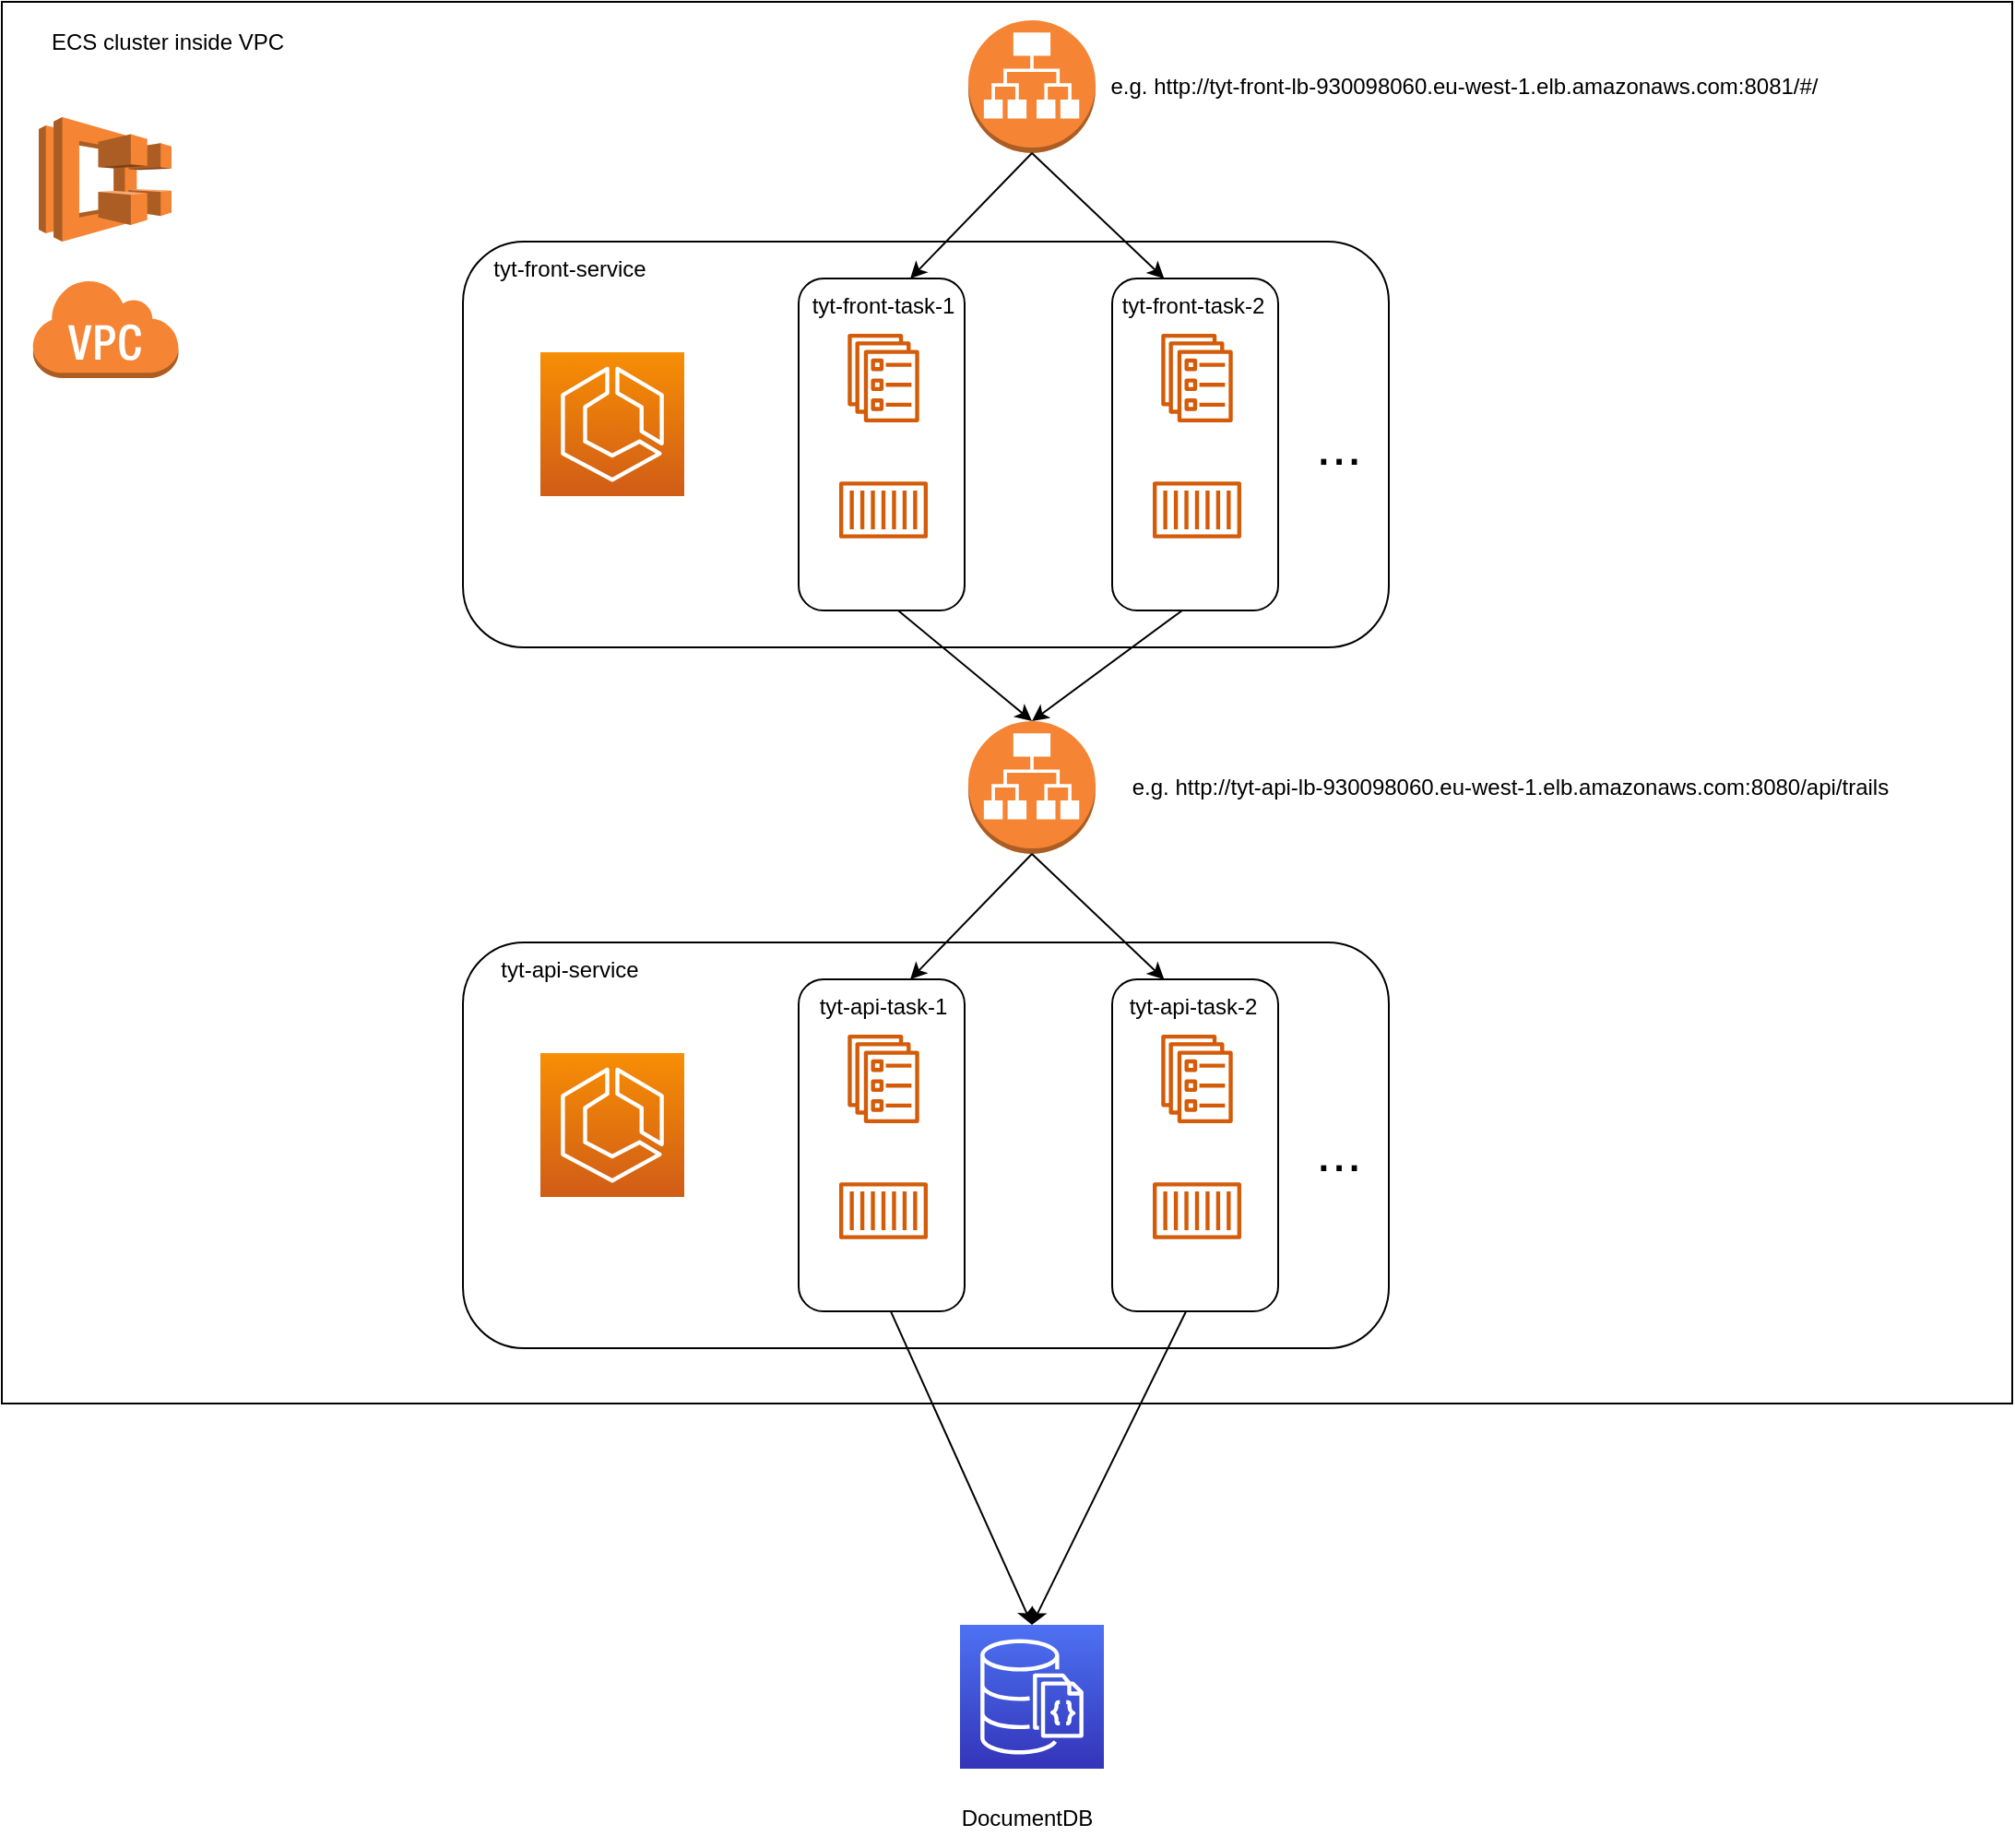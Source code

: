 <mxfile version="16.1.2" type="device"><diagram id="nvGMDL_PFmodFWUAd6YQ" name="Page-1"><mxGraphModel dx="1673" dy="1029" grid="1" gridSize="10" guides="1" tooltips="1" connect="1" arrows="1" fold="1" page="1" pageScale="1" pageWidth="1654" pageHeight="1169" math="0" shadow="0"><root><mxCell id="0"/><mxCell id="1" parent="0"/><mxCell id="eIJciWb57cK-h_J4Vrib-34" value="" style="rounded=1;whiteSpace=wrap;html=1;fillColor=none;align=left;" vertex="1" parent="1"><mxGeometry x="420" y="130" width="502" height="220" as="geometry"/></mxCell><mxCell id="eIJciWb57cK-h_J4Vrib-41" value="" style="rounded=0;whiteSpace=wrap;html=1;fillColor=none;" vertex="1" parent="1"><mxGeometry x="170" width="1090" height="760" as="geometry"/></mxCell><mxCell id="eIJciWb57cK-h_J4Vrib-1" value="" style="sketch=0;points=[[0,0,0],[0.25,0,0],[0.5,0,0],[0.75,0,0],[1,0,0],[0,1,0],[0.25,1,0],[0.5,1,0],[0.75,1,0],[1,1,0],[0,0.25,0],[0,0.5,0],[0,0.75,0],[1,0.25,0],[1,0.5,0],[1,0.75,0]];outlineConnect=0;fontColor=#232F3E;gradientColor=#4D72F3;gradientDirection=north;fillColor=#3334B9;strokeColor=#ffffff;dashed=0;verticalLabelPosition=bottom;verticalAlign=top;align=center;html=1;fontSize=12;fontStyle=0;aspect=fixed;shape=mxgraph.aws4.resourceIcon;resIcon=mxgraph.aws4.documentdb_with_mongodb_compatibility;" vertex="1" parent="1"><mxGeometry x="689.5" y="880" width="78" height="78" as="geometry"/></mxCell><mxCell id="eIJciWb57cK-h_J4Vrib-2" value="" style="sketch=0;outlineConnect=0;fontColor=#232F3E;gradientColor=none;fillColor=#D45B07;strokeColor=none;dashed=0;verticalLabelPosition=bottom;verticalAlign=top;align=center;html=1;fontSize=12;fontStyle=0;aspect=fixed;pointerEvents=1;shape=mxgraph.aws4.ecs_service;" vertex="1" parent="1"><mxGeometry x="628.5" y="560" width="39" height="48" as="geometry"/></mxCell><mxCell id="eIJciWb57cK-h_J4Vrib-4" value="" style="sketch=0;outlineConnect=0;fontColor=#232F3E;gradientColor=none;fillColor=#D45B07;strokeColor=none;dashed=0;verticalLabelPosition=bottom;verticalAlign=top;align=center;html=1;fontSize=12;fontStyle=0;aspect=fixed;pointerEvents=1;shape=mxgraph.aws4.container_1;" vertex="1" parent="1"><mxGeometry x="624" y="640" width="48" height="31" as="geometry"/></mxCell><mxCell id="eIJciWb57cK-h_J4Vrib-5" value="" style="rounded=1;whiteSpace=wrap;html=1;fillColor=none;" vertex="1" parent="1"><mxGeometry x="602" y="530" width="90" height="180" as="geometry"/></mxCell><mxCell id="eIJciWb57cK-h_J4Vrib-6" value="" style="sketch=0;points=[[0,0,0],[0.25,0,0],[0.5,0,0],[0.75,0,0],[1,0,0],[0,1,0],[0.25,1,0],[0.5,1,0],[0.75,1,0],[1,1,0],[0,0.25,0],[0,0.5,0],[0,0.75,0],[1,0.25,0],[1,0.5,0],[1,0.75,0]];outlineConnect=0;fontColor=#232F3E;gradientColor=#F78E04;gradientDirection=north;fillColor=#D05C17;strokeColor=#ffffff;dashed=0;verticalLabelPosition=bottom;verticalAlign=top;align=center;html=1;fontSize=12;fontStyle=0;aspect=fixed;shape=mxgraph.aws4.resourceIcon;resIcon=mxgraph.aws4.ecs;" vertex="1" parent="1"><mxGeometry x="462" y="570" width="78" height="78" as="geometry"/></mxCell><mxCell id="eIJciWb57cK-h_J4Vrib-7" value="" style="sketch=0;outlineConnect=0;fontColor=#232F3E;gradientColor=none;fillColor=#D45B07;strokeColor=none;dashed=0;verticalLabelPosition=bottom;verticalAlign=top;align=center;html=1;fontSize=12;fontStyle=0;aspect=fixed;pointerEvents=1;shape=mxgraph.aws4.ecs_service;" vertex="1" parent="1"><mxGeometry x="798.5" y="560" width="39" height="48" as="geometry"/></mxCell><mxCell id="eIJciWb57cK-h_J4Vrib-8" value="" style="sketch=0;outlineConnect=0;fontColor=#232F3E;gradientColor=none;fillColor=#D45B07;strokeColor=none;dashed=0;verticalLabelPosition=bottom;verticalAlign=top;align=center;html=1;fontSize=12;fontStyle=0;aspect=fixed;pointerEvents=1;shape=mxgraph.aws4.container_1;" vertex="1" parent="1"><mxGeometry x="794" y="640" width="48" height="31" as="geometry"/></mxCell><mxCell id="eIJciWb57cK-h_J4Vrib-9" value="" style="rounded=1;whiteSpace=wrap;html=1;fillColor=none;" vertex="1" parent="1"><mxGeometry x="772" y="530" width="90" height="180" as="geometry"/></mxCell><mxCell id="eIJciWb57cK-h_J4Vrib-10" value="" style="outlineConnect=0;dashed=0;verticalLabelPosition=bottom;verticalAlign=top;align=center;html=1;shape=mxgraph.aws3.application_load_balancer;fillColor=#F58534;gradientColor=none;" vertex="1" parent="1"><mxGeometry x="694" y="390" width="69" height="72" as="geometry"/></mxCell><mxCell id="eIJciWb57cK-h_J4Vrib-11" value="" style="rounded=1;whiteSpace=wrap;html=1;fillColor=none;align=left;" vertex="1" parent="1"><mxGeometry x="420" y="510" width="502" height="220" as="geometry"/></mxCell><mxCell id="eIJciWb57cK-h_J4Vrib-12" value="tyt-api-service" style="text;html=1;strokeColor=none;fillColor=none;align=center;verticalAlign=middle;whiteSpace=wrap;rounded=0;" vertex="1" parent="1"><mxGeometry x="432" y="510" width="92" height="30" as="geometry"/></mxCell><mxCell id="eIJciWb57cK-h_J4Vrib-13" value="tyt-api-task-1" style="text;html=1;strokeColor=none;fillColor=none;align=center;verticalAlign=middle;whiteSpace=wrap;rounded=0;" vertex="1" parent="1"><mxGeometry x="602" y="530" width="92" height="30" as="geometry"/></mxCell><mxCell id="eIJciWb57cK-h_J4Vrib-14" value="tyt-api-task-2" style="text;html=1;strokeColor=none;fillColor=none;align=center;verticalAlign=middle;whiteSpace=wrap;rounded=0;" vertex="1" parent="1"><mxGeometry x="770" y="530" width="92" height="30" as="geometry"/></mxCell><mxCell id="eIJciWb57cK-h_J4Vrib-15" value="" style="endArrow=classic;html=1;rounded=0;exitX=0.5;exitY=1;exitDx=0;exitDy=0;exitPerimeter=0;" edge="1" parent="1" source="eIJciWb57cK-h_J4Vrib-10" target="eIJciWb57cK-h_J4Vrib-13"><mxGeometry width="50" height="50" relative="1" as="geometry"><mxPoint x="712" y="610" as="sourcePoint"/><mxPoint x="762" y="560" as="targetPoint"/></mxGeometry></mxCell><mxCell id="eIJciWb57cK-h_J4Vrib-16" value="" style="endArrow=classic;html=1;rounded=0;exitX=0.5;exitY=1;exitDx=0;exitDy=0;exitPerimeter=0;" edge="1" parent="1" source="eIJciWb57cK-h_J4Vrib-10" target="eIJciWb57cK-h_J4Vrib-14"><mxGeometry width="50" height="50" relative="1" as="geometry"><mxPoint x="736.5" y="402" as="sourcePoint"/><mxPoint x="665.696" y="540" as="targetPoint"/></mxGeometry></mxCell><mxCell id="eIJciWb57cK-h_J4Vrib-19" value="" style="endArrow=classic;html=1;rounded=0;exitX=0.462;exitY=0.909;exitDx=0;exitDy=0;entryX=0.5;entryY=0;entryDx=0;entryDy=0;entryPerimeter=0;exitPerimeter=0;" edge="1" parent="1" source="eIJciWb57cK-h_J4Vrib-11" target="eIJciWb57cK-h_J4Vrib-1"><mxGeometry width="50" height="50" relative="1" as="geometry"><mxPoint x="712" y="610" as="sourcePoint"/><mxPoint x="762" y="560" as="targetPoint"/></mxGeometry></mxCell><mxCell id="eIJciWb57cK-h_J4Vrib-22" value="" style="endArrow=classic;html=1;rounded=0;entryX=0.5;entryY=0;entryDx=0;entryDy=0;entryPerimeter=0;exitX=0.781;exitY=0.909;exitDx=0;exitDy=0;exitPerimeter=0;" edge="1" parent="1" source="eIJciWb57cK-h_J4Vrib-11" target="eIJciWb57cK-h_J4Vrib-1"><mxGeometry width="50" height="50" relative="1" as="geometry"><mxPoint x="852" y="750" as="sourcePoint"/><mxPoint x="743" y="790" as="targetPoint"/></mxGeometry></mxCell><mxCell id="eIJciWb57cK-h_J4Vrib-24" value="" style="outlineConnect=0;dashed=0;verticalLabelPosition=bottom;verticalAlign=top;align=center;html=1;shape=mxgraph.aws3.ecs;fillColor=#F58534;gradientColor=none;rounded=1;" vertex="1" parent="1"><mxGeometry x="190" y="62.5" width="72" height="67.5" as="geometry"/></mxCell><mxCell id="eIJciWb57cK-h_J4Vrib-26" value="" style="sketch=0;outlineConnect=0;fontColor=#232F3E;gradientColor=none;fillColor=#D45B07;strokeColor=none;dashed=0;verticalLabelPosition=bottom;verticalAlign=top;align=center;html=1;fontSize=12;fontStyle=0;aspect=fixed;pointerEvents=1;shape=mxgraph.aws4.ecs_service;" vertex="1" parent="1"><mxGeometry x="628.5" y="180" width="39" height="48" as="geometry"/></mxCell><mxCell id="eIJciWb57cK-h_J4Vrib-27" value="" style="sketch=0;outlineConnect=0;fontColor=#232F3E;gradientColor=none;fillColor=#D45B07;strokeColor=none;dashed=0;verticalLabelPosition=bottom;verticalAlign=top;align=center;html=1;fontSize=12;fontStyle=0;aspect=fixed;pointerEvents=1;shape=mxgraph.aws4.container_1;" vertex="1" parent="1"><mxGeometry x="624" y="260" width="48" height="31" as="geometry"/></mxCell><mxCell id="eIJciWb57cK-h_J4Vrib-28" value="" style="rounded=1;whiteSpace=wrap;html=1;fillColor=none;" vertex="1" parent="1"><mxGeometry x="602" y="150" width="90" height="180" as="geometry"/></mxCell><mxCell id="eIJciWb57cK-h_J4Vrib-29" value="" style="sketch=0;points=[[0,0,0],[0.25,0,0],[0.5,0,0],[0.75,0,0],[1,0,0],[0,1,0],[0.25,1,0],[0.5,1,0],[0.75,1,0],[1,1,0],[0,0.25,0],[0,0.5,0],[0,0.75,0],[1,0.25,0],[1,0.5,0],[1,0.75,0]];outlineConnect=0;fontColor=#232F3E;gradientColor=#F78E04;gradientDirection=north;fillColor=#D05C17;strokeColor=#ffffff;dashed=0;verticalLabelPosition=bottom;verticalAlign=top;align=center;html=1;fontSize=12;fontStyle=0;aspect=fixed;shape=mxgraph.aws4.resourceIcon;resIcon=mxgraph.aws4.ecs;" vertex="1" parent="1"><mxGeometry x="462" y="190" width="78" height="78" as="geometry"/></mxCell><mxCell id="eIJciWb57cK-h_J4Vrib-30" value="" style="sketch=0;outlineConnect=0;fontColor=#232F3E;gradientColor=none;fillColor=#D45B07;strokeColor=none;dashed=0;verticalLabelPosition=bottom;verticalAlign=top;align=center;html=1;fontSize=12;fontStyle=0;aspect=fixed;pointerEvents=1;shape=mxgraph.aws4.ecs_service;" vertex="1" parent="1"><mxGeometry x="798.5" y="180" width="39" height="48" as="geometry"/></mxCell><mxCell id="eIJciWb57cK-h_J4Vrib-31" value="" style="sketch=0;outlineConnect=0;fontColor=#232F3E;gradientColor=none;fillColor=#D45B07;strokeColor=none;dashed=0;verticalLabelPosition=bottom;verticalAlign=top;align=center;html=1;fontSize=12;fontStyle=0;aspect=fixed;pointerEvents=1;shape=mxgraph.aws4.container_1;" vertex="1" parent="1"><mxGeometry x="794" y="260" width="48" height="31" as="geometry"/></mxCell><mxCell id="eIJciWb57cK-h_J4Vrib-32" value="" style="rounded=1;whiteSpace=wrap;html=1;fillColor=none;" vertex="1" parent="1"><mxGeometry x="772" y="150" width="90" height="180" as="geometry"/></mxCell><mxCell id="eIJciWb57cK-h_J4Vrib-33" value="" style="outlineConnect=0;dashed=0;verticalLabelPosition=bottom;verticalAlign=top;align=center;html=1;shape=mxgraph.aws3.application_load_balancer;fillColor=#F58534;gradientColor=none;" vertex="1" parent="1"><mxGeometry x="694" y="10" width="69" height="72" as="geometry"/></mxCell><mxCell id="eIJciWb57cK-h_J4Vrib-35" value="tyt-front-service" style="text;html=1;strokeColor=none;fillColor=none;align=center;verticalAlign=middle;whiteSpace=wrap;rounded=0;" vertex="1" parent="1"><mxGeometry x="432" y="130" width="92" height="30" as="geometry"/></mxCell><mxCell id="eIJciWb57cK-h_J4Vrib-36" value="tyt-front-task-1" style="text;html=1;strokeColor=none;fillColor=none;align=center;verticalAlign=middle;whiteSpace=wrap;rounded=0;" vertex="1" parent="1"><mxGeometry x="602" y="150" width="92" height="30" as="geometry"/></mxCell><mxCell id="eIJciWb57cK-h_J4Vrib-37" value="tyt-front-task-2" style="text;html=1;strokeColor=none;fillColor=none;align=center;verticalAlign=middle;whiteSpace=wrap;rounded=0;" vertex="1" parent="1"><mxGeometry x="770" y="150" width="92" height="30" as="geometry"/></mxCell><mxCell id="eIJciWb57cK-h_J4Vrib-38" value="" style="endArrow=classic;html=1;rounded=0;exitX=0.5;exitY=1;exitDx=0;exitDy=0;exitPerimeter=0;" edge="1" parent="1" source="eIJciWb57cK-h_J4Vrib-33" target="eIJciWb57cK-h_J4Vrib-36"><mxGeometry width="50" height="50" relative="1" as="geometry"><mxPoint x="712" y="230" as="sourcePoint"/><mxPoint x="762" y="180" as="targetPoint"/></mxGeometry></mxCell><mxCell id="eIJciWb57cK-h_J4Vrib-39" value="" style="endArrow=classic;html=1;rounded=0;exitX=0.5;exitY=1;exitDx=0;exitDy=0;exitPerimeter=0;" edge="1" parent="1" source="eIJciWb57cK-h_J4Vrib-33" target="eIJciWb57cK-h_J4Vrib-37"><mxGeometry width="50" height="50" relative="1" as="geometry"><mxPoint x="736.5" y="22" as="sourcePoint"/><mxPoint x="665.696" y="160" as="targetPoint"/></mxGeometry></mxCell><mxCell id="eIJciWb57cK-h_J4Vrib-43" value="" style="outlineConnect=0;dashed=0;verticalLabelPosition=bottom;verticalAlign=top;align=center;html=1;shape=mxgraph.aws3.virtual_private_cloud;fillColor=#F58534;gradientColor=none;rounded=1;" vertex="1" parent="1"><mxGeometry x="186.25" y="150" width="79.5" height="54" as="geometry"/></mxCell><mxCell id="eIJciWb57cK-h_J4Vrib-44" value="ECS cluster inside VPC" style="text;html=1;strokeColor=none;fillColor=none;align=center;verticalAlign=middle;whiteSpace=wrap;rounded=0;" vertex="1" parent="1"><mxGeometry x="180" y="6.75" width="160" height="30" as="geometry"/></mxCell><mxCell id="eIJciWb57cK-h_J4Vrib-45" value="e.g. http://tyt-front-lb-930098060.eu-west-1.elb.amazonaws.com:8081/#/" style="text;html=1;strokeColor=none;fillColor=none;align=center;verticalAlign=middle;whiteSpace=wrap;rounded=0;" vertex="1" parent="1"><mxGeometry x="767.5" y="31" width="390" height="30" as="geometry"/></mxCell><mxCell id="eIJciWb57cK-h_J4Vrib-46" value="e.g. http://tyt-api-lb-930098060.eu-west-1.elb.amazonaws.com:8080/api/trails" style="text;html=1;strokeColor=none;fillColor=none;align=center;verticalAlign=middle;whiteSpace=wrap;rounded=0;" vertex="1" parent="1"><mxGeometry x="767.5" y="411" width="440" height="30" as="geometry"/></mxCell><mxCell id="eIJciWb57cK-h_J4Vrib-47" value="DocumentDB" style="text;html=1;strokeColor=none;fillColor=none;align=center;verticalAlign=middle;whiteSpace=wrap;rounded=0;" vertex="1" parent="1"><mxGeometry x="680" y="970" width="92" height="30" as="geometry"/></mxCell><mxCell id="eIJciWb57cK-h_J4Vrib-48" value="" style="endArrow=classic;html=1;rounded=0;exitX=0.5;exitY=1;exitDx=0;exitDy=0;exitPerimeter=0;entryX=0.5;entryY=0;entryDx=0;entryDy=0;entryPerimeter=0;" edge="1" parent="1" target="eIJciWb57cK-h_J4Vrib-10"><mxGeometry width="50" height="50" relative="1" as="geometry"><mxPoint x="655.95" y="330" as="sourcePoint"/><mxPoint x="589.998" y="398" as="targetPoint"/></mxGeometry></mxCell><mxCell id="eIJciWb57cK-h_J4Vrib-49" value="" style="endArrow=classic;html=1;rounded=0;exitX=0.5;exitY=1;exitDx=0;exitDy=0;exitPerimeter=0;entryX=0.5;entryY=0;entryDx=0;entryDy=0;entryPerimeter=0;" edge="1" parent="1" target="eIJciWb57cK-h_J4Vrib-10"><mxGeometry width="50" height="50" relative="1" as="geometry"><mxPoint x="810.0" y="330" as="sourcePoint"/><mxPoint x="882.55" y="390" as="targetPoint"/></mxGeometry></mxCell><mxCell id="eIJciWb57cK-h_J4Vrib-50" value="..." style="text;html=1;strokeColor=none;fillColor=none;align=center;verticalAlign=middle;whiteSpace=wrap;rounded=0;fontSize=30;" vertex="1" parent="1"><mxGeometry x="880" y="225" width="30" height="30" as="geometry"/></mxCell><mxCell id="eIJciWb57cK-h_J4Vrib-52" value="..." style="text;html=1;strokeColor=none;fillColor=none;align=center;verticalAlign=middle;whiteSpace=wrap;rounded=0;fontSize=30;" vertex="1" parent="1"><mxGeometry x="880" y="608" width="30" height="30" as="geometry"/></mxCell></root></mxGraphModel></diagram></mxfile>